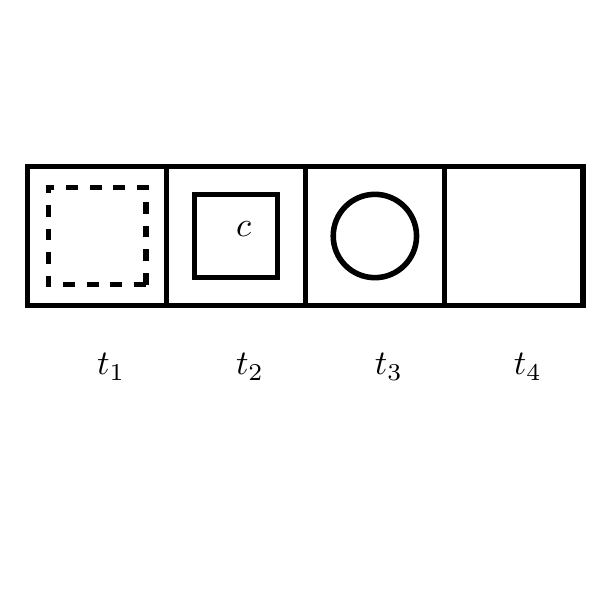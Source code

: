 \begin{pgfpicture}
  \pgfpathrectangle{\pgfpointorigin}{\pgfqpoint{200.0bp}{200.0bp}}
  \pgfusepath{use as bounding box}
  \begin{pgfscope}
    \definecolor{fc}{rgb}{0.0,0.0,0.0}
    \pgfsetfillcolor{fc}
    \pgftransformshift{\pgfqpoint{175.0bp}{75.0bp}}
    \pgftransformscale{1.25}
    \pgftext[base,left]{$t_{4}$}
  \end{pgfscope}
  \begin{pgfscope}
    \definecolor{fc}{rgb}{0.0,0.0,0.0}
    \pgfsetfillcolor{fc}
    \pgftransformshift{\pgfqpoint{125.0bp}{75.0bp}}
    \pgftransformscale{1.25}
    \pgftext[base,left]{$t_{3}$}
  \end{pgfscope}
  \begin{pgfscope}
    \definecolor{fc}{rgb}{0.0,0.0,0.0}
    \pgfsetfillcolor{fc}
    \pgftransformshift{\pgfqpoint{75.0bp}{75.0bp}}
    \pgftransformscale{1.25}
    \pgftext[base,left]{$t_{2}$}
  \end{pgfscope}
  \begin{pgfscope}
    \definecolor{fc}{rgb}{0.0,0.0,0.0}
    \pgfsetfillcolor{fc}
    \pgftransformshift{\pgfqpoint{25.0bp}{75.0bp}}
    \pgftransformscale{1.25}
    \pgftext[base,left]{$t_{1}$}
  \end{pgfscope}
  \begin{pgfscope}
    \definecolor{fc}{rgb}{0.0,0.0,0.0}
    \pgfsetfillcolor{fc}
    \pgfsetfillopacity{0.0}
    \pgfsetlinewidth{2.0bp}
    \definecolor{sc}{rgb}{0.0,0.0,0.0}
    \pgfsetstrokecolor{sc}
    \pgfsetmiterjoin
    \pgfsetbuttcap
    \pgfpathqmoveto{200.0bp}{100.0bp}
    \pgfpathqlineto{200.0bp}{150.0bp}
    \pgfpathqlineto{150.0bp}{150.0bp}
    \pgfpathqlineto{150.0bp}{100.0bp}
    \pgfpathqlineto{200.0bp}{100.0bp}
    \pgfpathclose
    \pgfusepathqfillstroke
  \end{pgfscope}
  \begin{pgfscope}
    \definecolor{fc}{rgb}{0.0,0.0,0.0}
    \pgfsetfillcolor{fc}
    \pgfsetfillopacity{0.0}
    \pgfsetlinewidth{2.0bp}
    \definecolor{sc}{rgb}{0.0,0.0,0.0}
    \pgfsetstrokecolor{sc}
    \pgfsetmiterjoin
    \pgfsetbuttcap
    \pgfpathqmoveto{140.0bp}{125.0bp}
    \pgfpathqcurveto{140.0bp}{133.284bp}{133.284bp}{140.0bp}{125.0bp}{140.0bp}
    \pgfpathqcurveto{116.716bp}{140.0bp}{110.0bp}{133.284bp}{110.0bp}{125.0bp}
    \pgfpathqcurveto{110.0bp}{116.716bp}{116.716bp}{110.0bp}{125.0bp}{110.0bp}
    \pgfpathqcurveto{133.284bp}{110.0bp}{140.0bp}{116.716bp}{140.0bp}{125.0bp}
    \pgfpathclose
    \pgfusepathqfillstroke
  \end{pgfscope}
  \begin{pgfscope}
    \definecolor{fc}{rgb}{0.0,0.0,0.0}
    \pgfsetfillcolor{fc}
    \pgfsetfillopacity{0.0}
    \pgfsetlinewidth{2.0bp}
    \definecolor{sc}{rgb}{0.0,0.0,0.0}
    \pgfsetstrokecolor{sc}
    \pgfsetmiterjoin
    \pgfsetbuttcap
    \pgfpathqmoveto{150.0bp}{100.0bp}
    \pgfpathqlineto{150.0bp}{150.0bp}
    \pgfpathqlineto{100.0bp}{150.0bp}
    \pgfpathqlineto{100.0bp}{100.0bp}
    \pgfpathqlineto{150.0bp}{100.0bp}
    \pgfpathclose
    \pgfusepathqfillstroke
  \end{pgfscope}
  \begin{pgfscope}
    \definecolor{fc}{rgb}{0.0,0.0,0.0}
    \pgfsetfillcolor{fc}
    \pgftransformshift{\pgfqpoint{75.0bp}{125.0bp}}
    \pgftransformscale{1.25}
    \pgftext[base,left]{$c$}
  \end{pgfscope}
  \begin{pgfscope}
    \definecolor{fc}{rgb}{0.0,0.0,0.0}
    \pgfsetfillcolor{fc}
    \pgfsetfillopacity{0.0}
    \pgfsetlinewidth{2.0bp}
    \definecolor{sc}{rgb}{0.0,0.0,0.0}
    \pgfsetstrokecolor{sc}
    \pgfsetmiterjoin
    \pgfsetbuttcap
    \pgfpathqmoveto{90.0bp}{110.0bp}
    \pgfpathqlineto{90.0bp}{140.0bp}
    \pgfpathqlineto{60.0bp}{140.0bp}
    \pgfpathqlineto{60.0bp}{110.0bp}
    \pgfpathqlineto{90.0bp}{110.0bp}
    \pgfpathclose
    \pgfusepathqfillstroke
  \end{pgfscope}
  \begin{pgfscope}
    \definecolor{fc}{rgb}{0.0,0.0,0.0}
    \pgfsetfillcolor{fc}
    \pgfsetfillopacity{0.0}
    \pgfsetlinewidth{2.0bp}
    \definecolor{sc}{rgb}{0.0,0.0,0.0}
    \pgfsetstrokecolor{sc}
    \pgfsetmiterjoin
    \pgfsetbuttcap
    \pgfpathqmoveto{100.0bp}{100.0bp}
    \pgfpathqlineto{100.0bp}{150.0bp}
    \pgfpathqlineto{50.0bp}{150.0bp}
    \pgfpathqlineto{50.0bp}{100.0bp}
    \pgfpathqlineto{100.0bp}{100.0bp}
    \pgfpathclose
    \pgfusepathqfillstroke
  \end{pgfscope}
  \begin{pgfscope}
    \definecolor{fc}{rgb}{0.0,0.0,0.0}
    \pgfsetfillcolor{fc}
    \pgfsetfillopacity{0.0}
    \pgfsetlinewidth{2.0bp}
    \definecolor{sc}{rgb}{0.0,0.0,0.0}
    \pgfsetstrokecolor{sc}
    \pgfsetmiterjoin
    \pgfsetbuttcap
    \pgfsetdash{{4.243bp}{4.243bp}}{0.0bp}
    \pgfpathqmoveto{42.5bp}{107.5bp}
    \pgfpathqlineto{42.5bp}{142.5bp}
    \pgfpathqlineto{7.5bp}{142.5bp}
    \pgfpathqlineto{7.5bp}{107.5bp}
    \pgfpathqlineto{42.5bp}{107.5bp}
    \pgfpathclose
    \pgfusepathqfillstroke
  \end{pgfscope}
  \begin{pgfscope}
    \definecolor{fc}{rgb}{0.0,0.0,0.0}
    \pgfsetfillcolor{fc}
    \pgfsetfillopacity{0.0}
    \pgfsetlinewidth{2.0bp}
    \definecolor{sc}{rgb}{0.0,0.0,0.0}
    \pgfsetstrokecolor{sc}
    \pgfsetmiterjoin
    \pgfsetbuttcap
    \pgfpathqmoveto{50.0bp}{100.0bp}
    \pgfpathqlineto{50.0bp}{150.0bp}
    \pgfpathqlineto{0.0bp}{150.0bp}
    \pgfpathqlineto{-0.0bp}{100.0bp}
    \pgfpathqlineto{50.0bp}{100.0bp}
    \pgfpathclose
    \pgfusepathqfillstroke
  \end{pgfscope}
\end{pgfpicture}
